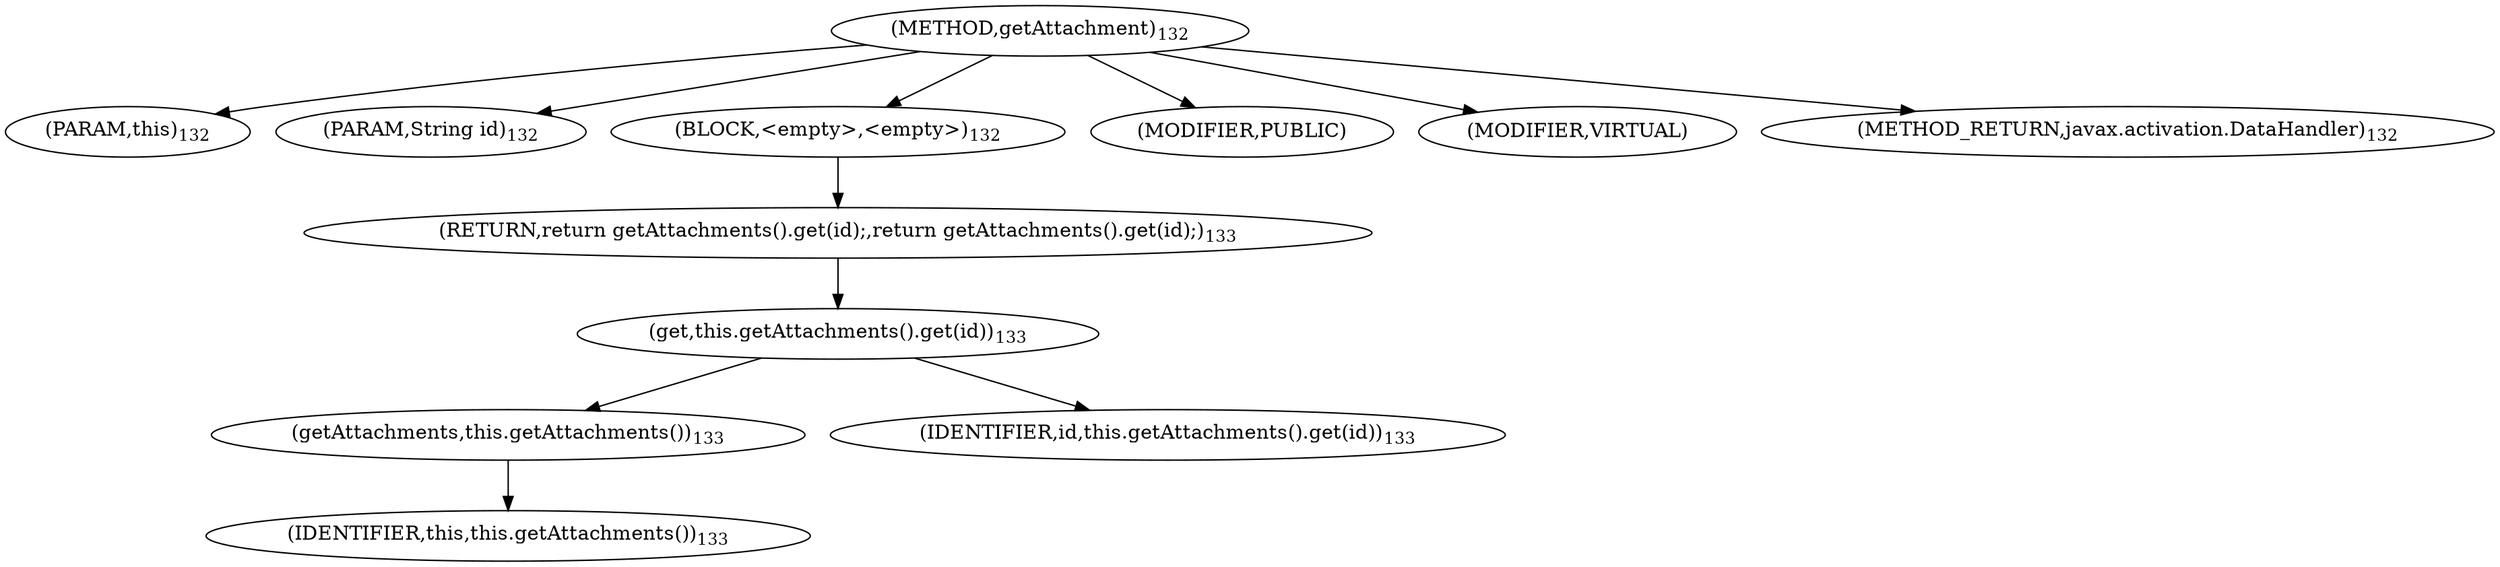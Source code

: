 digraph "getAttachment" {  
"262" [label = <(METHOD,getAttachment)<SUB>132</SUB>> ]
"27" [label = <(PARAM,this)<SUB>132</SUB>> ]
"263" [label = <(PARAM,String id)<SUB>132</SUB>> ]
"264" [label = <(BLOCK,&lt;empty&gt;,&lt;empty&gt;)<SUB>132</SUB>> ]
"265" [label = <(RETURN,return getAttachments().get(id);,return getAttachments().get(id);)<SUB>133</SUB>> ]
"266" [label = <(get,this.getAttachments().get(id))<SUB>133</SUB>> ]
"267" [label = <(getAttachments,this.getAttachments())<SUB>133</SUB>> ]
"26" [label = <(IDENTIFIER,this,this.getAttachments())<SUB>133</SUB>> ]
"268" [label = <(IDENTIFIER,id,this.getAttachments().get(id))<SUB>133</SUB>> ]
"269" [label = <(MODIFIER,PUBLIC)> ]
"270" [label = <(MODIFIER,VIRTUAL)> ]
"271" [label = <(METHOD_RETURN,javax.activation.DataHandler)<SUB>132</SUB>> ]
  "262" -> "27" 
  "262" -> "263" 
  "262" -> "264" 
  "262" -> "269" 
  "262" -> "270" 
  "262" -> "271" 
  "264" -> "265" 
  "265" -> "266" 
  "266" -> "267" 
  "266" -> "268" 
  "267" -> "26" 
}

